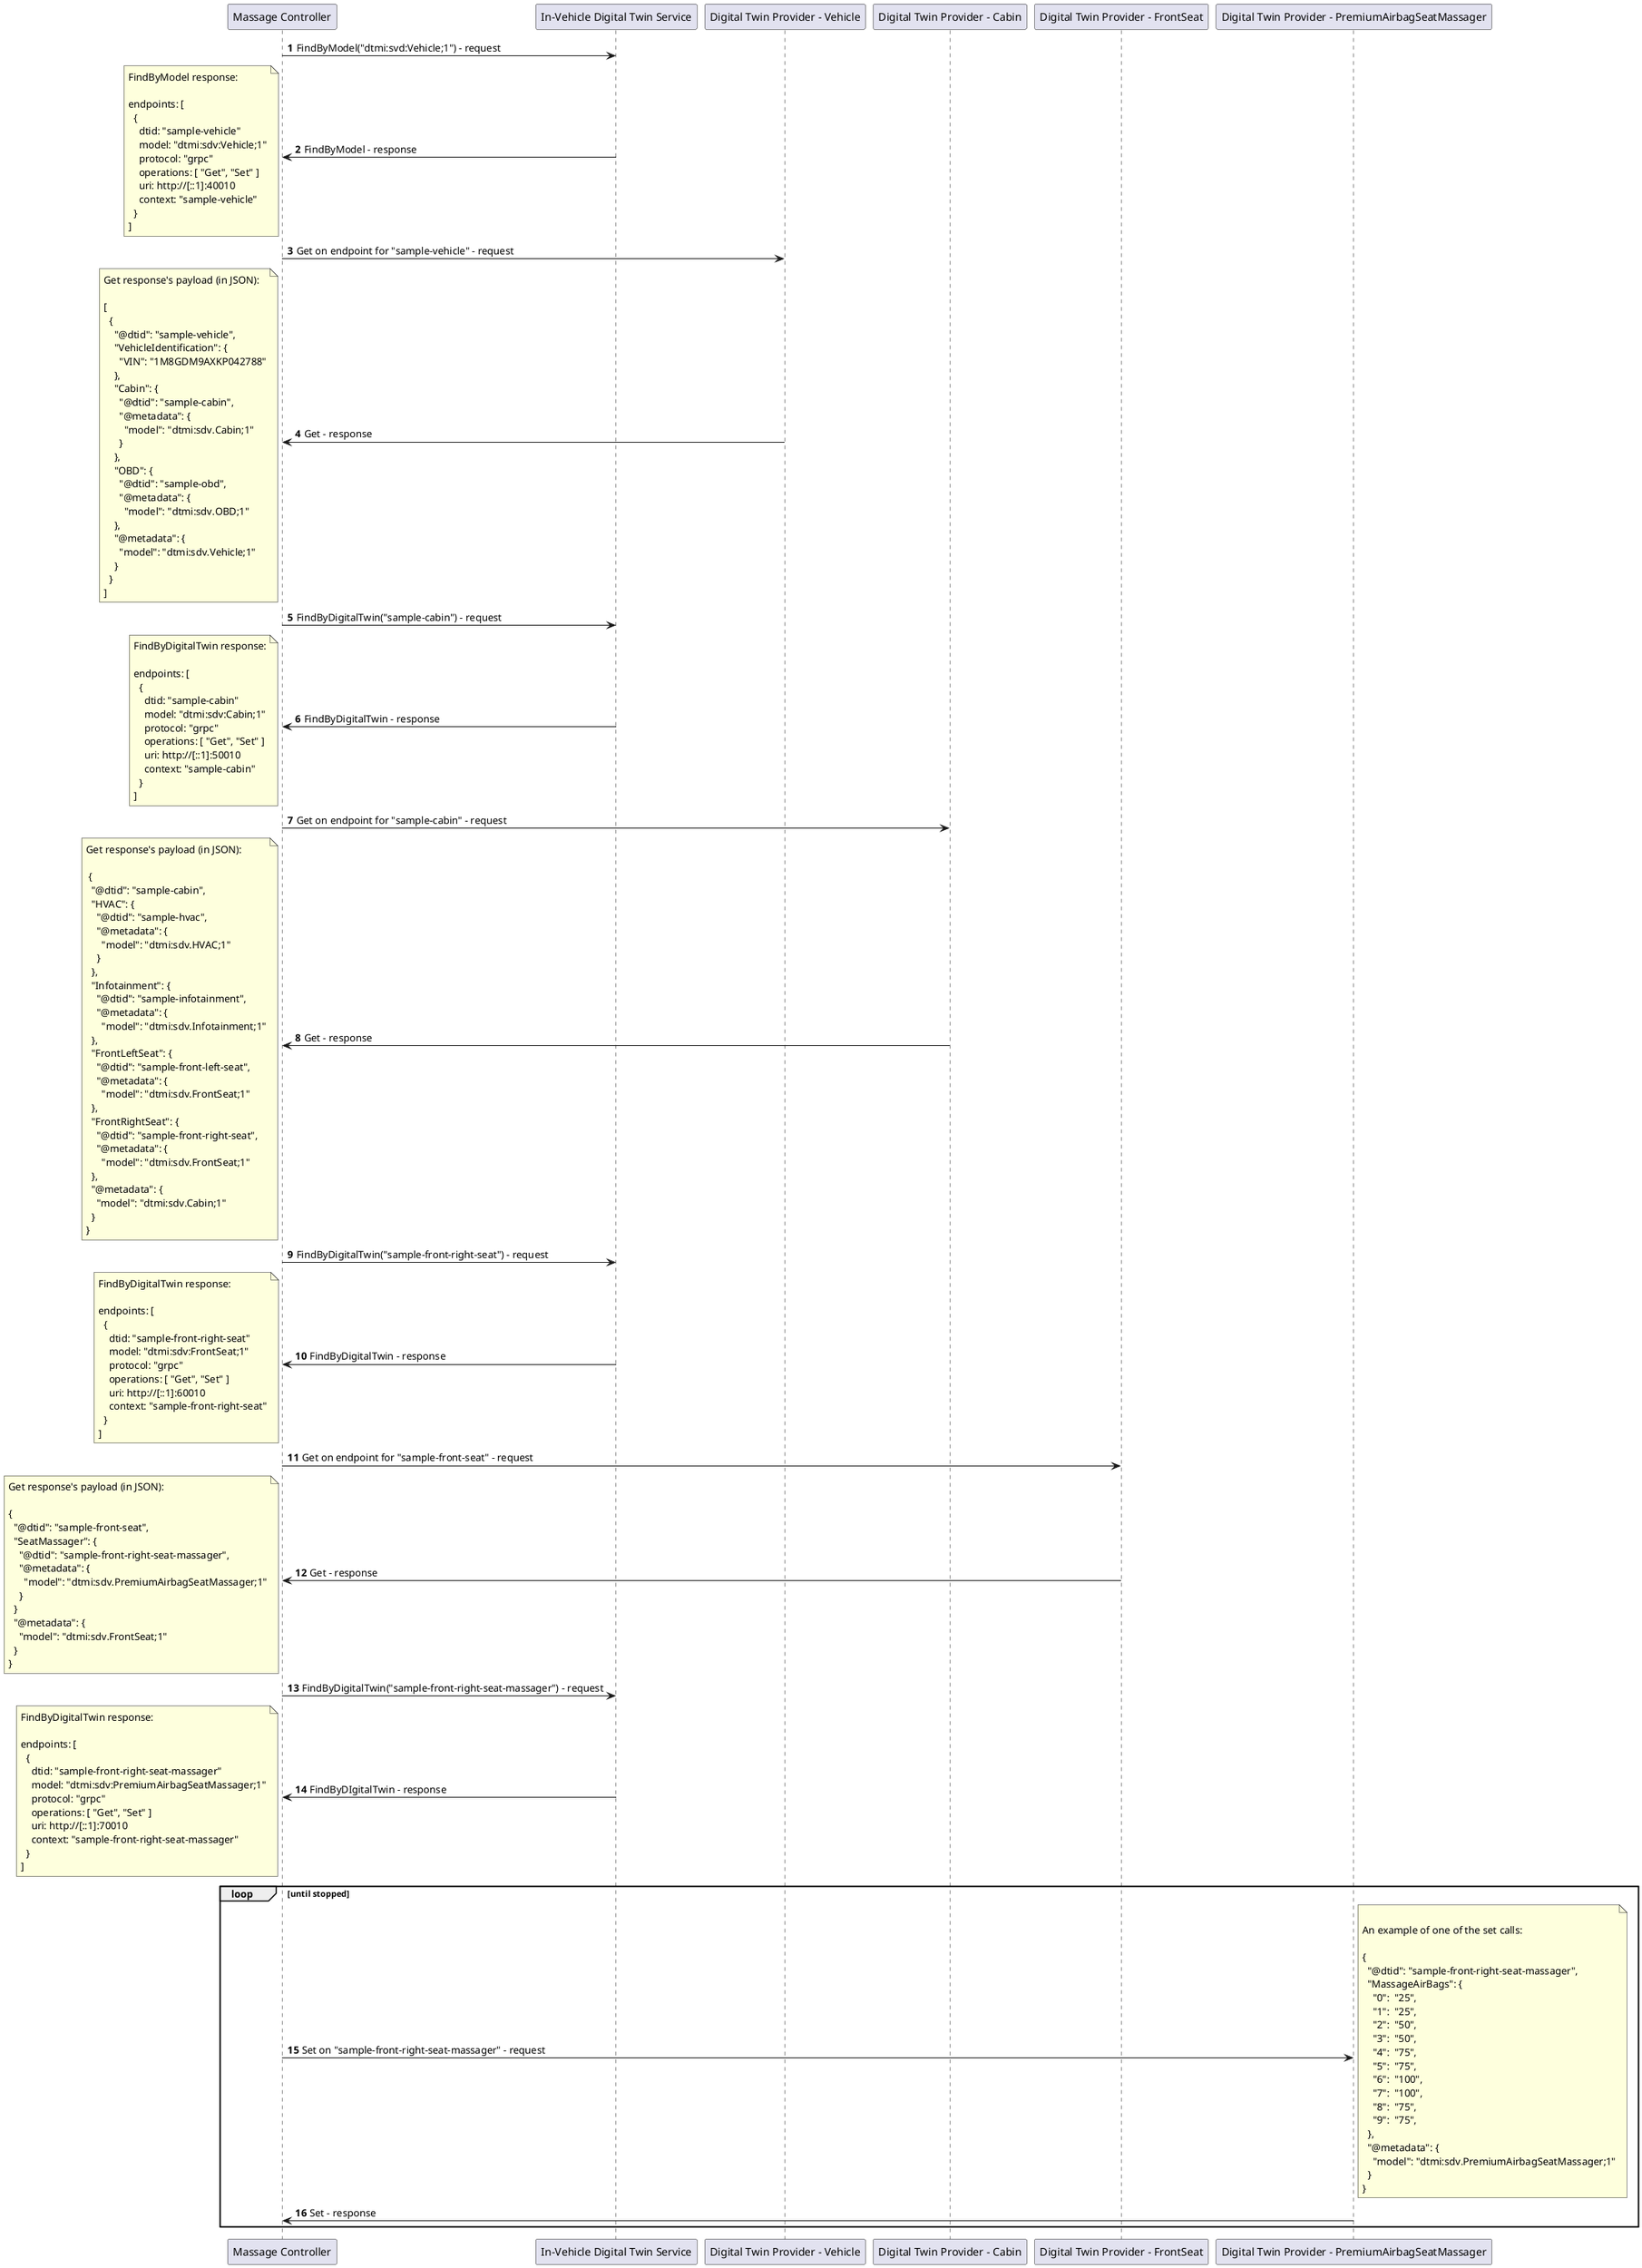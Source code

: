 @startuml

autonumber

"Massage Controller" -> "In-Vehicle Digital Twin Service": FindByModel("dtmi:svd:Vehicle;1") - request

"Massage Controller" <- "In-Vehicle Digital Twin Service": FindByModel - response 
note left
FindByModel response:

endpoints: [
  {
    dtid: "sample-vehicle"
    model: "dtmi:sdv:Vehicle;1"
    protocol: "grpc"
    operations: [ "Get", "Set" ]
    uri: http://[::1]:40010
    context: "sample-vehicle"
  }
]
end note

"Massage Controller" -> "Digital Twin Provider - Vehicle": Get on endpoint for "sample-vehicle" - request

"Massage Controller" <- "Digital Twin Provider - Vehicle": Get - response
note left
Get response's payload (in JSON):

[
  {
    "@dtid": "sample-vehicle",
    "VehicleIdentification": {
      "VIN": "1M8GDM9AXKP042788"
    },
    "Cabin": {
      "@dtid": "sample-cabin",
      "@metadata": {
        "model": "dtmi:sdv.Cabin;1"
      }
    },
    "OBD": {
      "@dtid": "sample-obd",
      "@metadata": {
        "model": "dtmi:sdv.OBD;1"
    },
    "@metadata": {
      "model": "dtmi:sdv.Vehicle;1"
    }
  }
]
end note

"Massage Controller" -> "In-Vehicle Digital Twin Service": FindByDigitalTwin("sample-cabin") - request

"Massage Controller" <- "In-Vehicle Digital Twin Service": FindByDigitalTwin - response 
note left
FindByDigitalTwin response:

endpoints: [
  {
    dtid: "sample-cabin"
    model: "dtmi:sdv:Cabin;1"
    protocol: "grpc"
    operations: [ "Get", "Set" ]
    uri: http://[::1]:50010
    context: "sample-cabin"
  }
]
end note


"Massage Controller" -> "Digital Twin Provider - Cabin": Get on endpoint for "sample-cabin" - request

"Massage Controller" <- "Digital Twin Provider - Cabin": Get - response
note left
Get response's payload (in JSON):

 {
  "@dtid": "sample-cabin",
  "HVAC": {
    "@dtid": "sample-hvac",
    "@metadata": {
      "model": "dtmi:sdv.HVAC;1"
    }
  },
  "Infotainment": {
    "@dtid": "sample-infotainment",
    "@metadata": {
      "model": "dtmi:sdv.Infotainment;1"
  },
  "FrontLeftSeat": {
    "@dtid": "sample-front-left-seat",
    "@metadata": {
      "model": "dtmi:sdv.FrontSeat;1"
  },
  "FrontRightSeat": {
    "@dtid": "sample-front-right-seat",
    "@metadata": {
      "model": "dtmi:sdv.FrontSeat;1"
  },
  "@metadata": {
    "model": "dtmi:sdv.Cabin;1"
  }
} 
end note

"Massage Controller" -> "In-Vehicle Digital Twin Service": FindByDigitalTwin("sample-front-right-seat") - request

"Massage Controller" <- "In-Vehicle Digital Twin Service": FindByDigitalTwin - response 
note left
FindByDigitalTwin response:

endpoints: [
  {
    dtid: "sample-front-right-seat"
    model: "dtmi:sdv:FrontSeat;1"
    protocol: "grpc"
    operations: [ "Get", "Set" ]
    uri: http://[::1]:60010
    context: "sample-front-right-seat"
  }
]
end note

"Massage Controller" -> "Digital Twin Provider - FrontSeat": Get on endpoint for "sample-front-seat" - request

"Massage Controller" <- "Digital Twin Provider - FrontSeat": Get - response
note left
Get response's payload (in JSON):

{
  "@dtid": "sample-front-seat",
  "SeatMassager": {
    "@dtid": "sample-front-right-seat-massager",
    "@metadata": {
      "model": "dtmi:sdv.PremiumAirbagSeatMassager;1"
    }
  }
  "@metadata": {
    "model": "dtmi:sdv.FrontSeat;1"
  }
}
end note

"Massage Controller" -> "In-Vehicle Digital Twin Service": FindByDigitalTwin("sample-front-right-seat-massager") - request

"Massage Controller" <- "In-Vehicle Digital Twin Service": FindByDIgitalTwin - response 
note left
FindByDigitalTwin response:

endpoints: [
  {
    dtid: "sample-front-right-seat-massager"
    model: "dtmi:sdv:PremiumAirbagSeatMassager;1"
    protocol: "grpc"
    operations: [ "Get", "Set" ]
    uri: http://[::1]:70010
    context: "sample-front-right-seat-massager"
  }
]
end note

loop until stopped
  "Massage Controller" -> "Digital Twin Provider - PremiumAirbagSeatMassager": Set on "sample-front-right-seat-massager" - request
  note right

  An example of one of the set calls:

  {
    "@dtid": "sample-front-right-seat-massager",
    "MassageAirBags": {
      "0":  "25",
      "1":  "25",
      "2":  "50",
      "3":  "50",
      "4":  "75",
      "5":  "75",
      "6":  "100",
      "7":  "100",
      "8":  "75",
      "9":  "75",
    },
    "@metadata": {
      "model": "dtmi:sdv.PremiumAirbagSeatMassager;1"
    }
  }
  end note

  "Massage Controller" <- "Digital Twin Provider - PremiumAirbagSeatMassager": Set - response
end

@enduml
